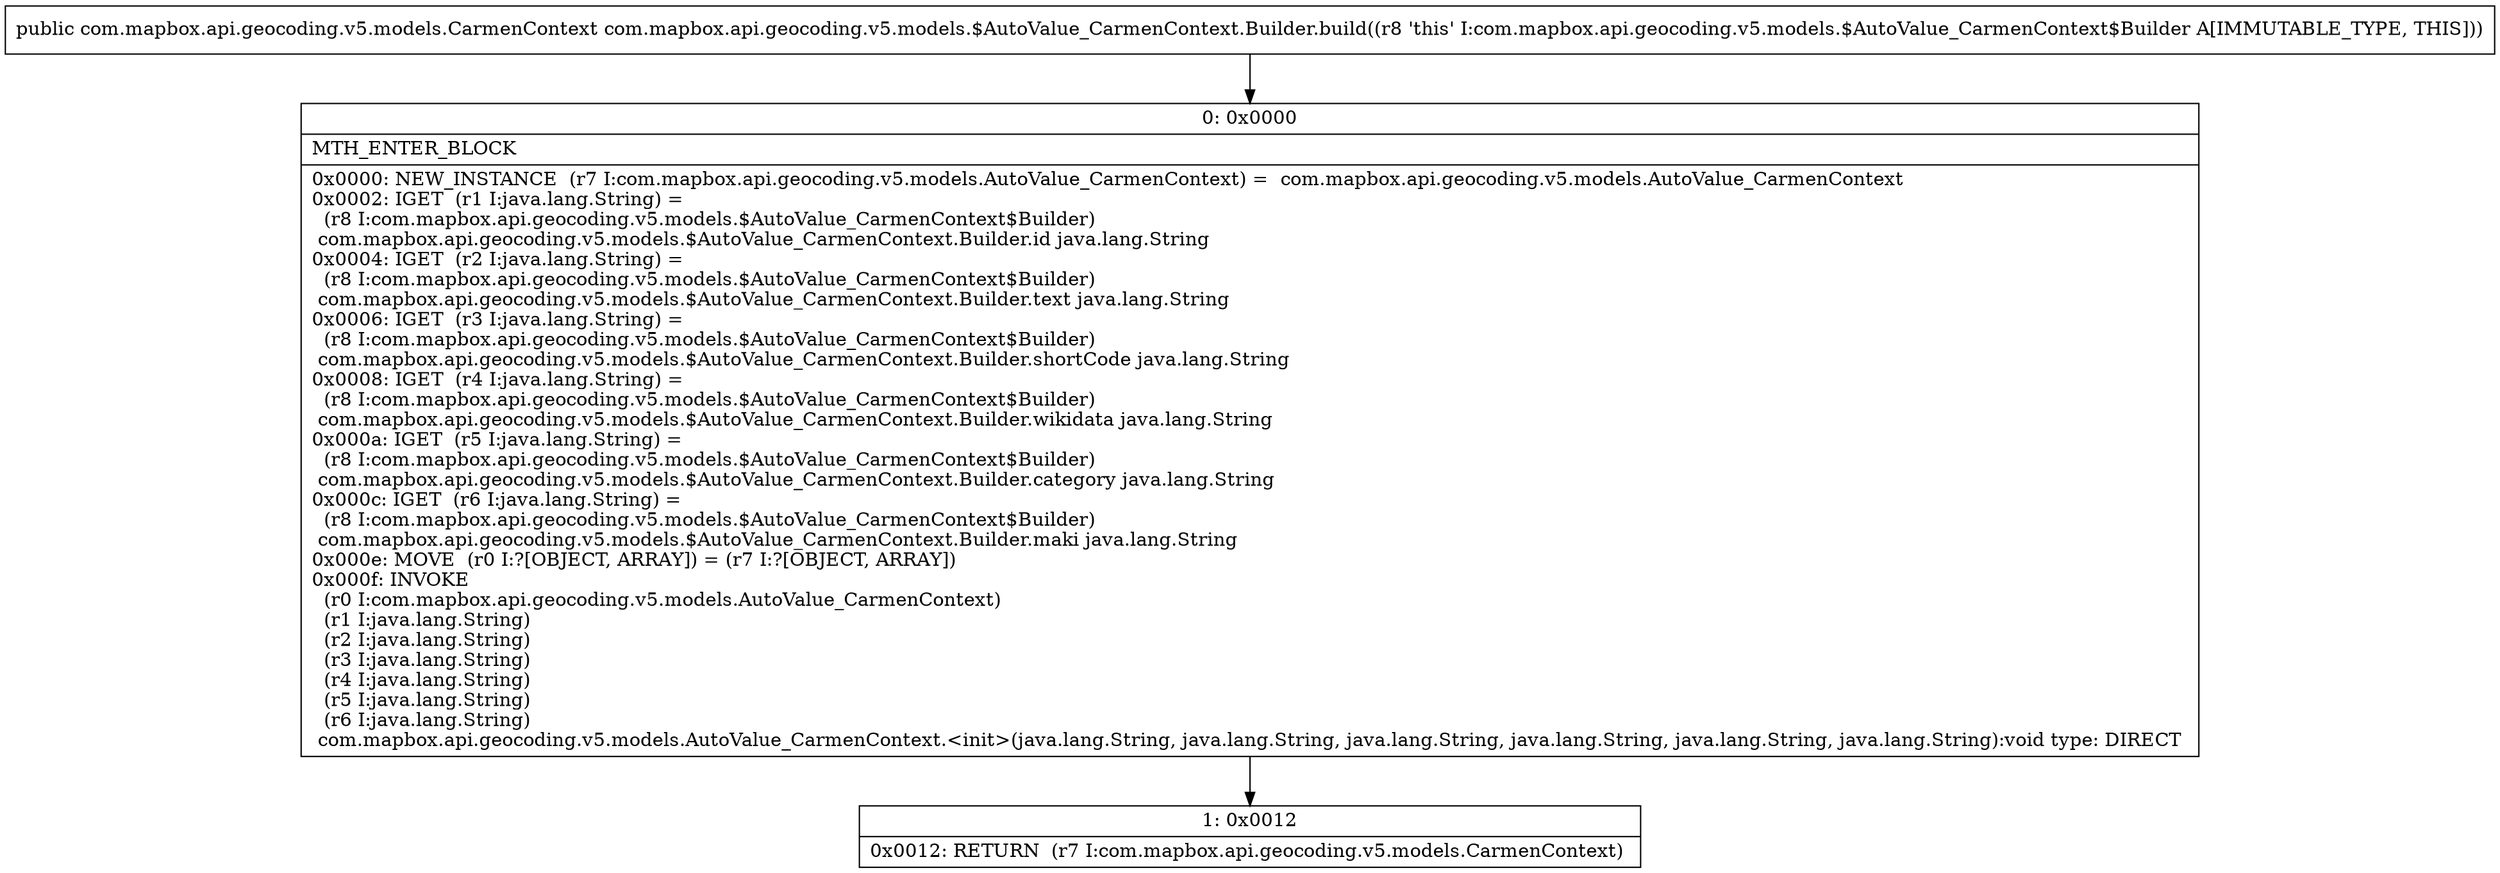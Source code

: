 digraph "CFG forcom.mapbox.api.geocoding.v5.models.$AutoValue_CarmenContext.Builder.build()Lcom\/mapbox\/api\/geocoding\/v5\/models\/CarmenContext;" {
Node_0 [shape=record,label="{0\:\ 0x0000|MTH_ENTER_BLOCK\l|0x0000: NEW_INSTANCE  (r7 I:com.mapbox.api.geocoding.v5.models.AutoValue_CarmenContext) =  com.mapbox.api.geocoding.v5.models.AutoValue_CarmenContext \l0x0002: IGET  (r1 I:java.lang.String) = \l  (r8 I:com.mapbox.api.geocoding.v5.models.$AutoValue_CarmenContext$Builder)\l com.mapbox.api.geocoding.v5.models.$AutoValue_CarmenContext.Builder.id java.lang.String \l0x0004: IGET  (r2 I:java.lang.String) = \l  (r8 I:com.mapbox.api.geocoding.v5.models.$AutoValue_CarmenContext$Builder)\l com.mapbox.api.geocoding.v5.models.$AutoValue_CarmenContext.Builder.text java.lang.String \l0x0006: IGET  (r3 I:java.lang.String) = \l  (r8 I:com.mapbox.api.geocoding.v5.models.$AutoValue_CarmenContext$Builder)\l com.mapbox.api.geocoding.v5.models.$AutoValue_CarmenContext.Builder.shortCode java.lang.String \l0x0008: IGET  (r4 I:java.lang.String) = \l  (r8 I:com.mapbox.api.geocoding.v5.models.$AutoValue_CarmenContext$Builder)\l com.mapbox.api.geocoding.v5.models.$AutoValue_CarmenContext.Builder.wikidata java.lang.String \l0x000a: IGET  (r5 I:java.lang.String) = \l  (r8 I:com.mapbox.api.geocoding.v5.models.$AutoValue_CarmenContext$Builder)\l com.mapbox.api.geocoding.v5.models.$AutoValue_CarmenContext.Builder.category java.lang.String \l0x000c: IGET  (r6 I:java.lang.String) = \l  (r8 I:com.mapbox.api.geocoding.v5.models.$AutoValue_CarmenContext$Builder)\l com.mapbox.api.geocoding.v5.models.$AutoValue_CarmenContext.Builder.maki java.lang.String \l0x000e: MOVE  (r0 I:?[OBJECT, ARRAY]) = (r7 I:?[OBJECT, ARRAY]) \l0x000f: INVOKE  \l  (r0 I:com.mapbox.api.geocoding.v5.models.AutoValue_CarmenContext)\l  (r1 I:java.lang.String)\l  (r2 I:java.lang.String)\l  (r3 I:java.lang.String)\l  (r4 I:java.lang.String)\l  (r5 I:java.lang.String)\l  (r6 I:java.lang.String)\l com.mapbox.api.geocoding.v5.models.AutoValue_CarmenContext.\<init\>(java.lang.String, java.lang.String, java.lang.String, java.lang.String, java.lang.String, java.lang.String):void type: DIRECT \l}"];
Node_1 [shape=record,label="{1\:\ 0x0012|0x0012: RETURN  (r7 I:com.mapbox.api.geocoding.v5.models.CarmenContext) \l}"];
MethodNode[shape=record,label="{public com.mapbox.api.geocoding.v5.models.CarmenContext com.mapbox.api.geocoding.v5.models.$AutoValue_CarmenContext.Builder.build((r8 'this' I:com.mapbox.api.geocoding.v5.models.$AutoValue_CarmenContext$Builder A[IMMUTABLE_TYPE, THIS])) }"];
MethodNode -> Node_0;
Node_0 -> Node_1;
}

